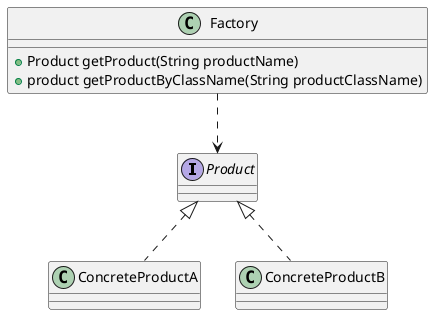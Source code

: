 @startuml

interface Product
class ConcreteProductA implements Product
class ConcreteProductB implements Product
class Factory {
    + Product getProduct(String productName)
    + product getProductByClassName(String productClassName)
}
Factory ..> Product

@enduml